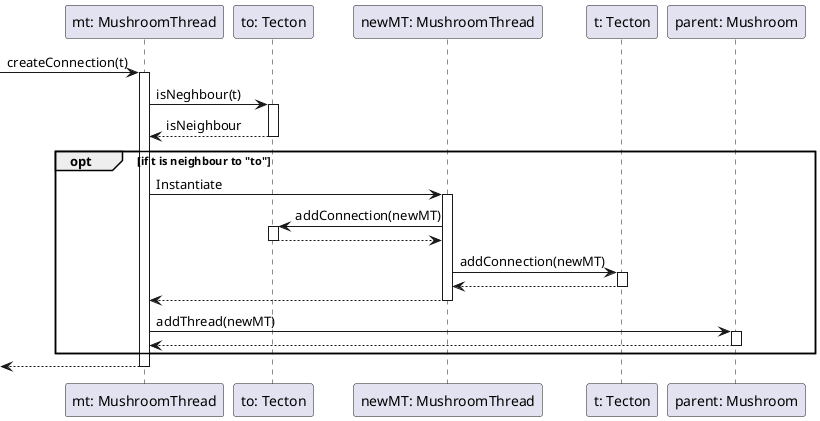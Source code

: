 @startuml Create Connection
participant "mt: MushroomThread" as mt
participant "to: Tecton" as to
participant "newMT: MushroomThread" as newMT 
participant "t: Tecton" as t
participant "parent: Mushroom" as parent

-> mt : createConnection(t)
activate mt

mt -> to : isNeghbour(t) 
activate to
to --> mt : isNeighbour
deactivate to

    opt if t is neighbour to "to"
        mt -> newMT : Instantiate
        activate newMT

        newMT -> to: addConnection(newMT)
        activate to
        to --> newMT
        deactivate to

        newMT -> t : addConnection(newMT)
        activate t
        t --> newMT
        deactivate t

        newMT --> mt
        deactivate newMT

        mt -> parent: addThread(newMT)
        activate parent
        parent --> mt
        deactivate parent

    end

<-- mt
deactivate mt

@enduml